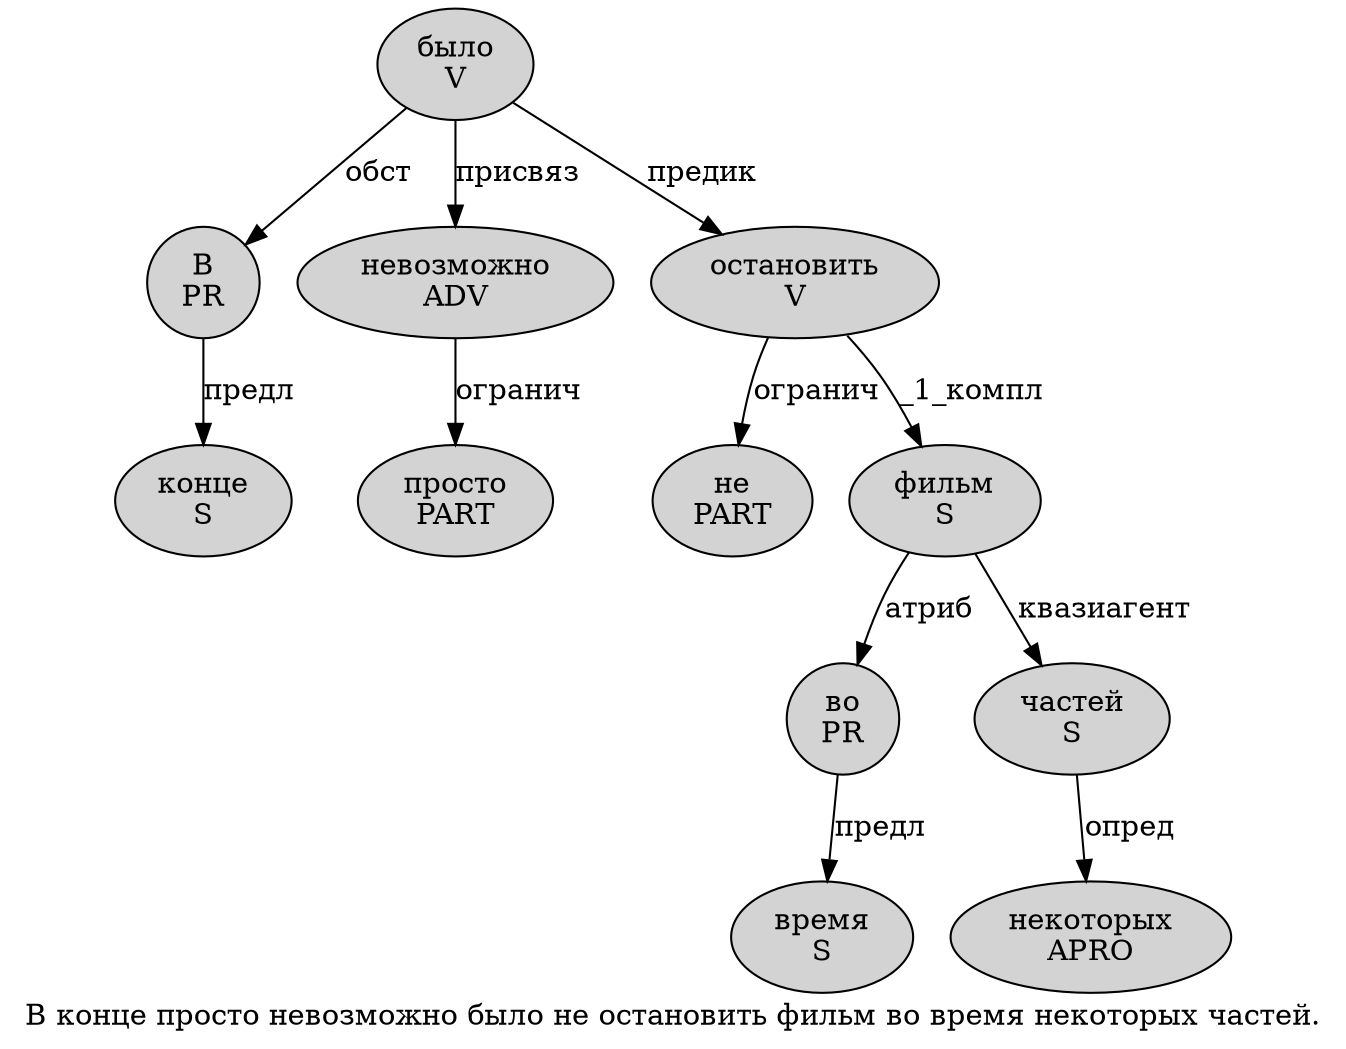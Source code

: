 digraph SENTENCE_1930 {
	graph [label="В конце просто невозможно было не остановить фильм во время некоторых частей."]
	node [style=filled]
		0 [label="В
PR" color="" fillcolor=lightgray penwidth=1 shape=ellipse]
		1 [label="конце
S" color="" fillcolor=lightgray penwidth=1 shape=ellipse]
		2 [label="просто
PART" color="" fillcolor=lightgray penwidth=1 shape=ellipse]
		3 [label="невозможно
ADV" color="" fillcolor=lightgray penwidth=1 shape=ellipse]
		4 [label="было
V" color="" fillcolor=lightgray penwidth=1 shape=ellipse]
		5 [label="не
PART" color="" fillcolor=lightgray penwidth=1 shape=ellipse]
		6 [label="остановить
V" color="" fillcolor=lightgray penwidth=1 shape=ellipse]
		7 [label="фильм
S" color="" fillcolor=lightgray penwidth=1 shape=ellipse]
		8 [label="во
PR" color="" fillcolor=lightgray penwidth=1 shape=ellipse]
		9 [label="время
S" color="" fillcolor=lightgray penwidth=1 shape=ellipse]
		10 [label="некоторых
APRO" color="" fillcolor=lightgray penwidth=1 shape=ellipse]
		11 [label="частей
S" color="" fillcolor=lightgray penwidth=1 shape=ellipse]
			7 -> 8 [label="атриб"]
			7 -> 11 [label="квазиагент"]
			0 -> 1 [label="предл"]
			3 -> 2 [label="огранич"]
			4 -> 0 [label="обст"]
			4 -> 3 [label="присвяз"]
			4 -> 6 [label="предик"]
			8 -> 9 [label="предл"]
			6 -> 5 [label="огранич"]
			6 -> 7 [label="_1_компл"]
			11 -> 10 [label="опред"]
}